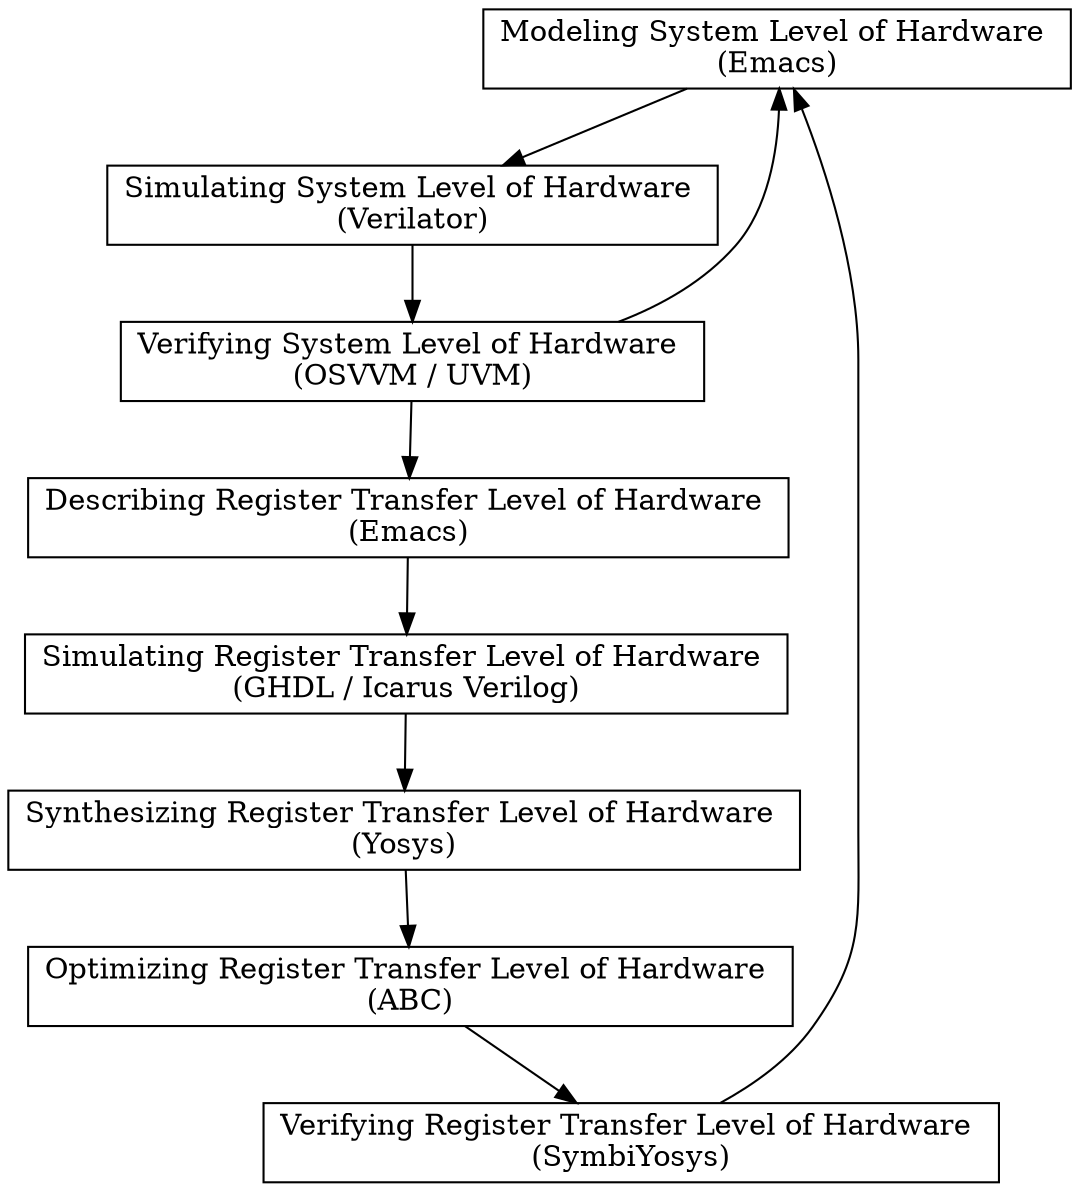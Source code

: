 digraph FrontEnd {
  // Introduction
  node[shape=record];

  // Blocks
  Modeling_SLH[label="Modeling System Level of Hardware \n(Emacs)"];
  Simulating_SLH[label="Simulating System Level of Hardware \n(Verilator)"];
  Verifying_SLH[label="Verifying System Level of Hardware \n(OSVVM / UVM)"];
  Describing_RTL[label="Describing Register Transfer Level of Hardware \n(Emacs)"];
  Simulating_RTL[label="Simulating Register Transfer Level of Hardware \n(GHDL / Icarus Verilog)"];
  Synthesizing_RTL[label="Synthesizing Register Transfer Level of Hardware \n(Yosys)"];
  Optimizing_RTL[label="Optimizing Register Transfer Level of Hardware \n(ABC)"];
  Verifying_RTL[label="Verifying Register Transfer Level of Hardware \n(SymbiYosys)"];

  // Sequence
  Modeling_SLH -> Simulating_SLH;
  Simulating_SLH -> Verifying_SLH;
  Verifying_SLH -> Describing_RTL;
  Describing_RTL -> Simulating_RTL;
  Simulating_RTL -> Synthesizing_RTL;
  Synthesizing_RTL -> Optimizing_RTL;
  Optimizing_RTL -> Verifying_RTL;

  // Feedback
  Verifying_SLH -> Modeling_SLH;
  Verifying_RTL -> Modeling_SLH;
}
